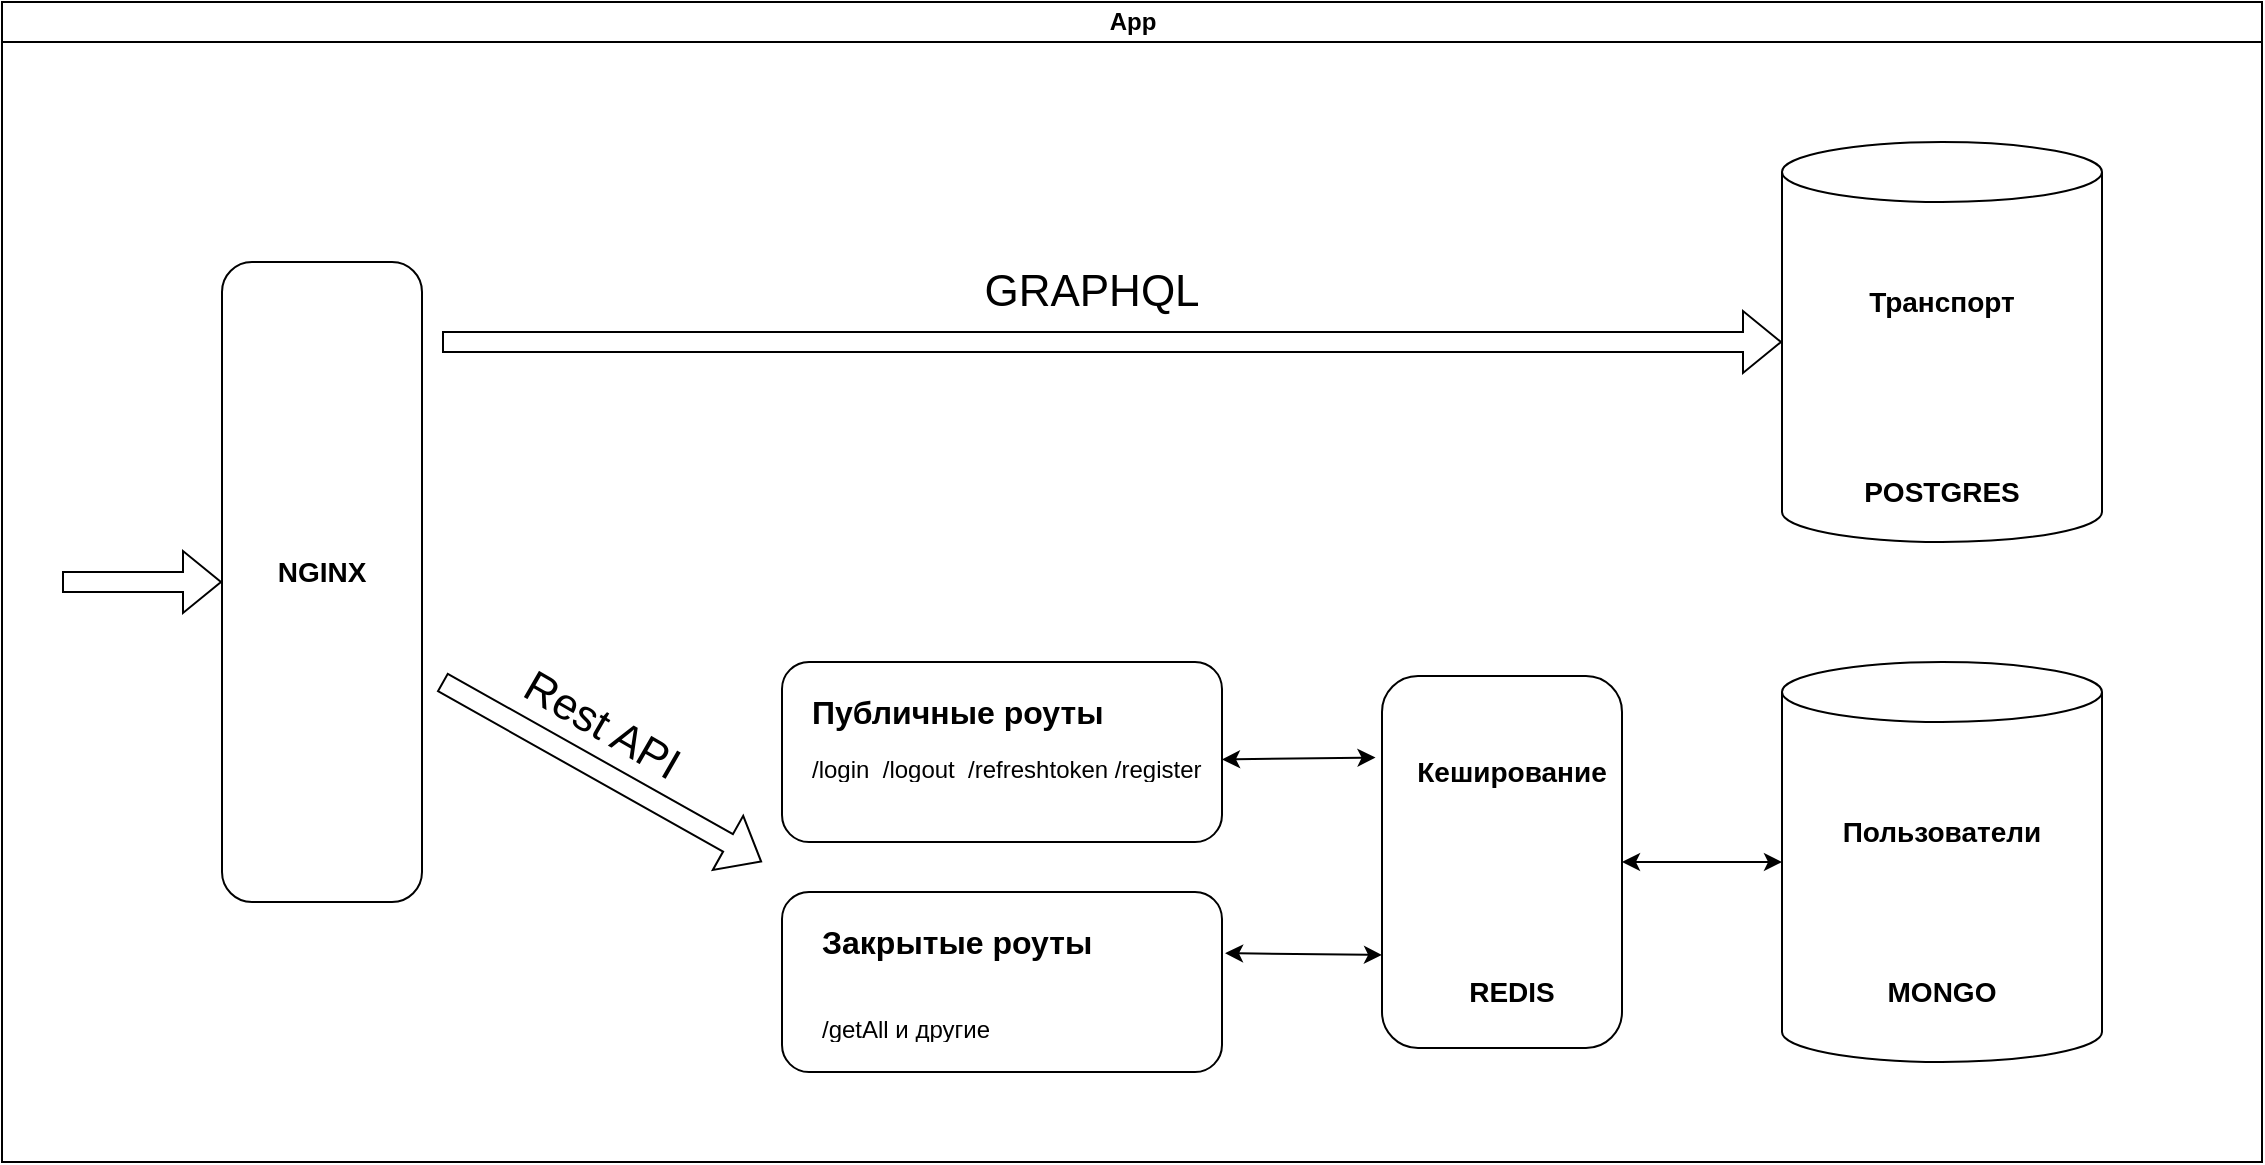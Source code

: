 <mxfile version="23.0.2" type="device">
  <diagram id="prtHgNgQTEPvFCAcTncT" name="Page-1">
    <mxGraphModel dx="1434" dy="839" grid="1" gridSize="10" guides="1" tooltips="1" connect="1" arrows="1" fold="1" page="1" pageScale="1" pageWidth="1169" pageHeight="827" math="0" shadow="0">
      <root>
        <mxCell id="0" />
        <mxCell id="1" parent="0" />
        <mxCell id="dNxyNK7c78bLwvsdeMH5-11" value="App" style="swimlane;html=1;startSize=20;horizontal=1;containerType=tree;glass=0;" parent="1" vertex="1">
          <mxGeometry x="10" y="70" width="1130" height="580" as="geometry" />
        </mxCell>
        <mxCell id="MU4hXPZb1SBPSvmcG4zD-4" value="" style="rounded=1;whiteSpace=wrap;html=1;" parent="dNxyNK7c78bLwvsdeMH5-11" vertex="1">
          <mxGeometry x="110" y="130" width="100" height="320" as="geometry" />
        </mxCell>
        <mxCell id="MU4hXPZb1SBPSvmcG4zD-5" value="" style="shape=flexArrow;endArrow=classic;html=1;rounded=0;" parent="dNxyNK7c78bLwvsdeMH5-11" edge="1">
          <mxGeometry width="50" height="50" relative="1" as="geometry">
            <mxPoint x="30" y="290" as="sourcePoint" />
            <mxPoint x="110" y="290" as="targetPoint" />
          </mxGeometry>
        </mxCell>
        <mxCell id="MU4hXPZb1SBPSvmcG4zD-6" value="NGINX" style="text;html=1;strokeColor=none;fillColor=none;align=center;verticalAlign=middle;whiteSpace=wrap;rounded=0;fontSize=14;fontStyle=1" parent="dNxyNK7c78bLwvsdeMH5-11" vertex="1">
          <mxGeometry x="130" y="270" width="60" height="30" as="geometry" />
        </mxCell>
        <mxCell id="MU4hXPZb1SBPSvmcG4zD-8" value="" style="shape=cylinder3;whiteSpace=wrap;html=1;boundedLbl=1;backgroundOutline=1;size=15;" parent="dNxyNK7c78bLwvsdeMH5-11" vertex="1">
          <mxGeometry x="890" y="70" width="160" height="200" as="geometry" />
        </mxCell>
        <mxCell id="MU4hXPZb1SBPSvmcG4zD-9" value="" style="shape=cylinder3;whiteSpace=wrap;html=1;boundedLbl=1;backgroundOutline=1;size=15;" parent="dNxyNK7c78bLwvsdeMH5-11" vertex="1">
          <mxGeometry x="890" y="330" width="160" height="200" as="geometry" />
        </mxCell>
        <mxCell id="MU4hXPZb1SBPSvmcG4zD-10" value="POSTGRES" style="text;html=1;strokeColor=none;fillColor=none;align=center;verticalAlign=middle;whiteSpace=wrap;rounded=0;fontSize=14;fontStyle=1" parent="dNxyNK7c78bLwvsdeMH5-11" vertex="1">
          <mxGeometry x="920" y="230" width="100" height="30" as="geometry" />
        </mxCell>
        <mxCell id="MU4hXPZb1SBPSvmcG4zD-11" value="MONGO" style="text;html=1;strokeColor=none;fillColor=none;align=center;verticalAlign=middle;whiteSpace=wrap;rounded=0;fontSize=14;fontStyle=1" parent="dNxyNK7c78bLwvsdeMH5-11" vertex="1">
          <mxGeometry x="920" y="470" width="100" height="50" as="geometry" />
        </mxCell>
        <mxCell id="MU4hXPZb1SBPSvmcG4zD-12" value="Транспорт" style="text;html=1;strokeColor=none;fillColor=none;align=center;verticalAlign=middle;whiteSpace=wrap;rounded=0;fontSize=14;fontStyle=1" parent="dNxyNK7c78bLwvsdeMH5-11" vertex="1">
          <mxGeometry x="905" y="130" width="130" height="40" as="geometry" />
        </mxCell>
        <mxCell id="MU4hXPZb1SBPSvmcG4zD-13" value="Пользователи" style="text;html=1;strokeColor=none;fillColor=none;align=center;verticalAlign=middle;whiteSpace=wrap;rounded=0;fontSize=14;fontStyle=1" parent="dNxyNK7c78bLwvsdeMH5-11" vertex="1">
          <mxGeometry x="900" y="390" width="140" height="50" as="geometry" />
        </mxCell>
        <mxCell id="MU4hXPZb1SBPSvmcG4zD-14" value="" style="rounded=1;whiteSpace=wrap;html=1;" parent="dNxyNK7c78bLwvsdeMH5-11" vertex="1">
          <mxGeometry x="690" y="337" width="120" height="186" as="geometry" />
        </mxCell>
        <mxCell id="MU4hXPZb1SBPSvmcG4zD-15" value="REDIS" style="text;html=1;strokeColor=none;fillColor=none;align=center;verticalAlign=middle;whiteSpace=wrap;rounded=0;fontSize=14;fontStyle=1" parent="dNxyNK7c78bLwvsdeMH5-11" vertex="1">
          <mxGeometry x="725" y="480" width="60" height="30" as="geometry" />
        </mxCell>
        <mxCell id="MU4hXPZb1SBPSvmcG4zD-17" value="Кеширование" style="text;html=1;strokeColor=none;fillColor=none;align=center;verticalAlign=middle;whiteSpace=wrap;rounded=0;fontSize=14;fontStyle=1" parent="dNxyNK7c78bLwvsdeMH5-11" vertex="1">
          <mxGeometry x="700" y="370" width="110" height="30" as="geometry" />
        </mxCell>
        <mxCell id="MU4hXPZb1SBPSvmcG4zD-18" value="" style="endArrow=classic;startArrow=classic;html=1;rounded=0;entryX=0;entryY=0.5;entryDx=0;entryDy=0;entryPerimeter=0;exitX=1;exitY=0.5;exitDx=0;exitDy=0;" parent="dNxyNK7c78bLwvsdeMH5-11" source="MU4hXPZb1SBPSvmcG4zD-14" target="MU4hXPZb1SBPSvmcG4zD-9" edge="1">
          <mxGeometry width="50" height="50" relative="1" as="geometry">
            <mxPoint x="380" y="390" as="sourcePoint" />
            <mxPoint x="430" y="340" as="targetPoint" />
          </mxGeometry>
        </mxCell>
        <mxCell id="MU4hXPZb1SBPSvmcG4zD-22" value="" style="rounded=1;whiteSpace=wrap;html=1;" parent="dNxyNK7c78bLwvsdeMH5-11" vertex="1">
          <mxGeometry x="390" y="330" width="220" height="90" as="geometry" />
        </mxCell>
        <mxCell id="MU4hXPZb1SBPSvmcG4zD-23" value="&lt;h1 style=&quot;font-size: 16px;&quot;&gt;Публичные роуты&lt;/h1&gt;&lt;p&gt;/login&amp;nbsp; /logout&amp;nbsp; /refreshtoken /register&lt;/p&gt;" style="text;html=1;strokeColor=none;fillColor=none;spacing=5;spacingTop=-20;whiteSpace=wrap;overflow=hidden;rounded=0;" parent="dNxyNK7c78bLwvsdeMH5-11" vertex="1">
          <mxGeometry x="400" y="345" width="210" height="45" as="geometry" />
        </mxCell>
        <mxCell id="MU4hXPZb1SBPSvmcG4zD-24" value="" style="rounded=1;whiteSpace=wrap;html=1;" parent="dNxyNK7c78bLwvsdeMH5-11" vertex="1">
          <mxGeometry x="390" y="445" width="220" height="90" as="geometry" />
        </mxCell>
        <mxCell id="MU4hXPZb1SBPSvmcG4zD-25" value="&lt;h1 style=&quot;font-size: 16px;&quot;&gt;&lt;span style=&quot;background-color: initial;&quot;&gt;&lt;font style=&quot;font-size: 16px;&quot;&gt;Закрытые роуты&lt;/font&gt;&lt;/span&gt;&lt;/h1&gt;&lt;h1 style=&quot;&quot;&gt;&lt;span style=&quot;font-weight: 400;&quot;&gt;&lt;font style=&quot;font-size: 12px;&quot;&gt;/getAll и другие&lt;/font&gt;&lt;/span&gt;&lt;/h1&gt;" style="text;html=1;strokeColor=none;fillColor=none;spacing=5;spacingTop=-20;whiteSpace=wrap;overflow=hidden;rounded=0;" parent="dNxyNK7c78bLwvsdeMH5-11" vertex="1">
          <mxGeometry x="405" y="460" width="190" height="60" as="geometry" />
        </mxCell>
        <mxCell id="MU4hXPZb1SBPSvmcG4zD-27" value="" style="endArrow=classic;startArrow=classic;html=1;rounded=0;entryX=1;entryY=0.75;entryDx=0;entryDy=0;exitX=-0.027;exitY=0.219;exitDx=0;exitDy=0;exitPerimeter=0;" parent="dNxyNK7c78bLwvsdeMH5-11" source="MU4hXPZb1SBPSvmcG4zD-14" target="MU4hXPZb1SBPSvmcG4zD-23" edge="1">
          <mxGeometry width="50" height="50" relative="1" as="geometry">
            <mxPoint x="680" y="379" as="sourcePoint" />
            <mxPoint x="430" y="340" as="targetPoint" />
          </mxGeometry>
        </mxCell>
        <mxCell id="MU4hXPZb1SBPSvmcG4zD-29" value="" style="endArrow=classic;startArrow=classic;html=1;rounded=0;entryX=0;entryY=0.75;entryDx=0;entryDy=0;exitX=1.007;exitY=0.34;exitDx=0;exitDy=0;exitPerimeter=0;" parent="dNxyNK7c78bLwvsdeMH5-11" source="MU4hXPZb1SBPSvmcG4zD-24" target="MU4hXPZb1SBPSvmcG4zD-14" edge="1">
          <mxGeometry width="50" height="50" relative="1" as="geometry">
            <mxPoint x="380" y="390" as="sourcePoint" />
            <mxPoint x="430" y="340" as="targetPoint" />
          </mxGeometry>
        </mxCell>
        <mxCell id="MU4hXPZb1SBPSvmcG4zD-32" value="GRAPHQL" style="text;html=1;strokeColor=none;fillColor=none;align=center;verticalAlign=middle;whiteSpace=wrap;rounded=0;fontSize=22;" parent="dNxyNK7c78bLwvsdeMH5-11" vertex="1">
          <mxGeometry x="480" y="130" width="130" height="30" as="geometry" />
        </mxCell>
        <mxCell id="MU4hXPZb1SBPSvmcG4zD-33" value="Rest API" style="text;html=1;strokeColor=none;fillColor=none;align=center;verticalAlign=middle;whiteSpace=wrap;rounded=0;fontSize=22;rotation=30;" parent="dNxyNK7c78bLwvsdeMH5-11" vertex="1">
          <mxGeometry x="230" y="337" width="140" height="50" as="geometry" />
        </mxCell>
        <mxCell id="MU4hXPZb1SBPSvmcG4zD-30" value="" style="shape=flexArrow;endArrow=classic;html=1;rounded=0;entryX=0;entryY=0.5;entryDx=0;entryDy=0;entryPerimeter=0;" parent="1" target="MU4hXPZb1SBPSvmcG4zD-8" edge="1">
          <mxGeometry width="50" height="50" relative="1" as="geometry">
            <mxPoint x="230" y="240" as="sourcePoint" />
            <mxPoint x="440" y="410" as="targetPoint" />
          </mxGeometry>
        </mxCell>
        <mxCell id="MU4hXPZb1SBPSvmcG4zD-31" value="" style="shape=flexArrow;endArrow=classic;html=1;rounded=0;" parent="1" edge="1">
          <mxGeometry width="50" height="50" relative="1" as="geometry">
            <mxPoint x="230" y="410" as="sourcePoint" />
            <mxPoint x="390" y="500" as="targetPoint" />
          </mxGeometry>
        </mxCell>
      </root>
    </mxGraphModel>
  </diagram>
</mxfile>
